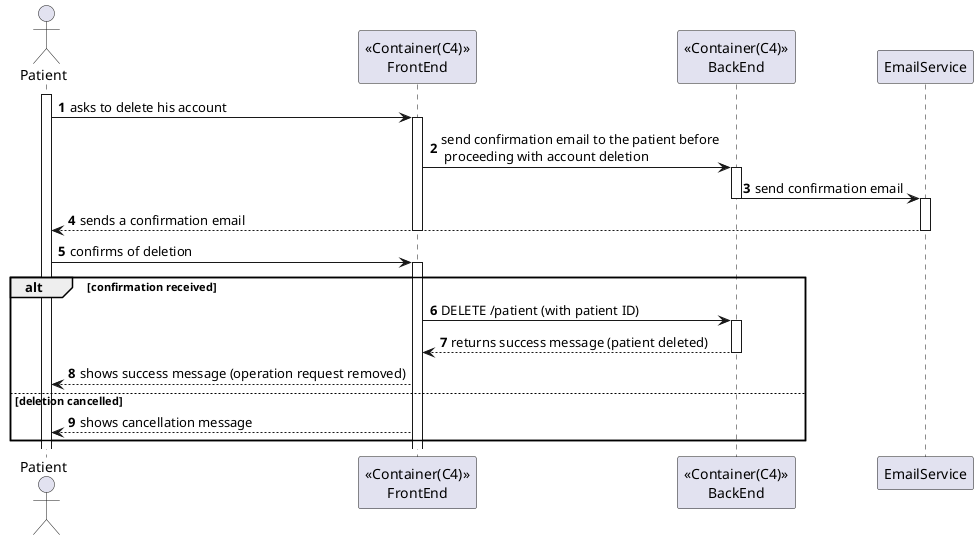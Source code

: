 ﻿@startuml
'https://plantuml.com/sequence-diagram

autonumber
actor Patient as pa
participant "<<Container(C4)>>\nFrontEnd" as sys
participant "<<Container(C4)>>\nBackEnd" as BackEnd
participant "EmailService" as es


activate pa

pa -> sys: asks to delete his account

activate sys

sys -> BackEnd: send confirmation email to the patient before\n proceeding with account deletion
activate BackEnd

BackEnd-> es: send confirmation email 

deactivate BackEnd
activate es



es --> pa: sends a confirmation email

deactivate es

deactivate sys

pa -> sys: confirms of deletion
activate sys

alt confirmation received

    sys -> BackEnd : DELETE /patient (with patient ID)

    activate BackEnd

    BackEnd --> sys : returns success message (patient deleted)

    deactivate BackEnd

    sys --> pa: shows success message (operation request removed)



else deletion cancelled

    sys --> pa: shows cancellation message

end
@enduml